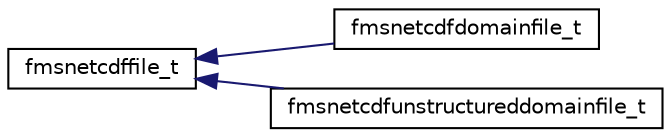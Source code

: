 digraph "Graphical Class Hierarchy"
{
 // INTERACTIVE_SVG=YES
 // LATEX_PDF_SIZE
  edge [fontname="Helvetica",fontsize="10",labelfontname="Helvetica",labelfontsize="10"];
  node [fontname="Helvetica",fontsize="10",shape=record];
  rankdir="LR";
  Node0 [label="fmsnetcdffile_t",height=0.2,width=0.4,color="black", fillcolor="white", style="filled",URL="$structnetcdf__io__mod_1_1fmsnetcdffile__t.html",tooltip="Netcdf file type."];
  Node0 -> Node1 [dir="back",color="midnightblue",fontsize="10",style="solid",fontname="Helvetica"];
  Node1 [label="fmsnetcdfdomainfile_t",height=0.2,width=0.4,color="black", fillcolor="white", style="filled",URL="$structfms__netcdf__domain__io__mod_1_1fmsnetcdfdomainfile__t.html",tooltip="netcdf domain file type."];
  Node0 -> Node2 [dir="back",color="midnightblue",fontsize="10",style="solid",fontname="Helvetica"];
  Node2 [label="fmsnetcdfunstructureddomainfile_t",height=0.2,width=0.4,color="black", fillcolor="white", style="filled",URL="$structfms__netcdf__unstructured__domain__io__mod_1_1fmsnetcdfunstructureddomainfile__t.html",tooltip="netcdf unstructured domain file type."];
}
